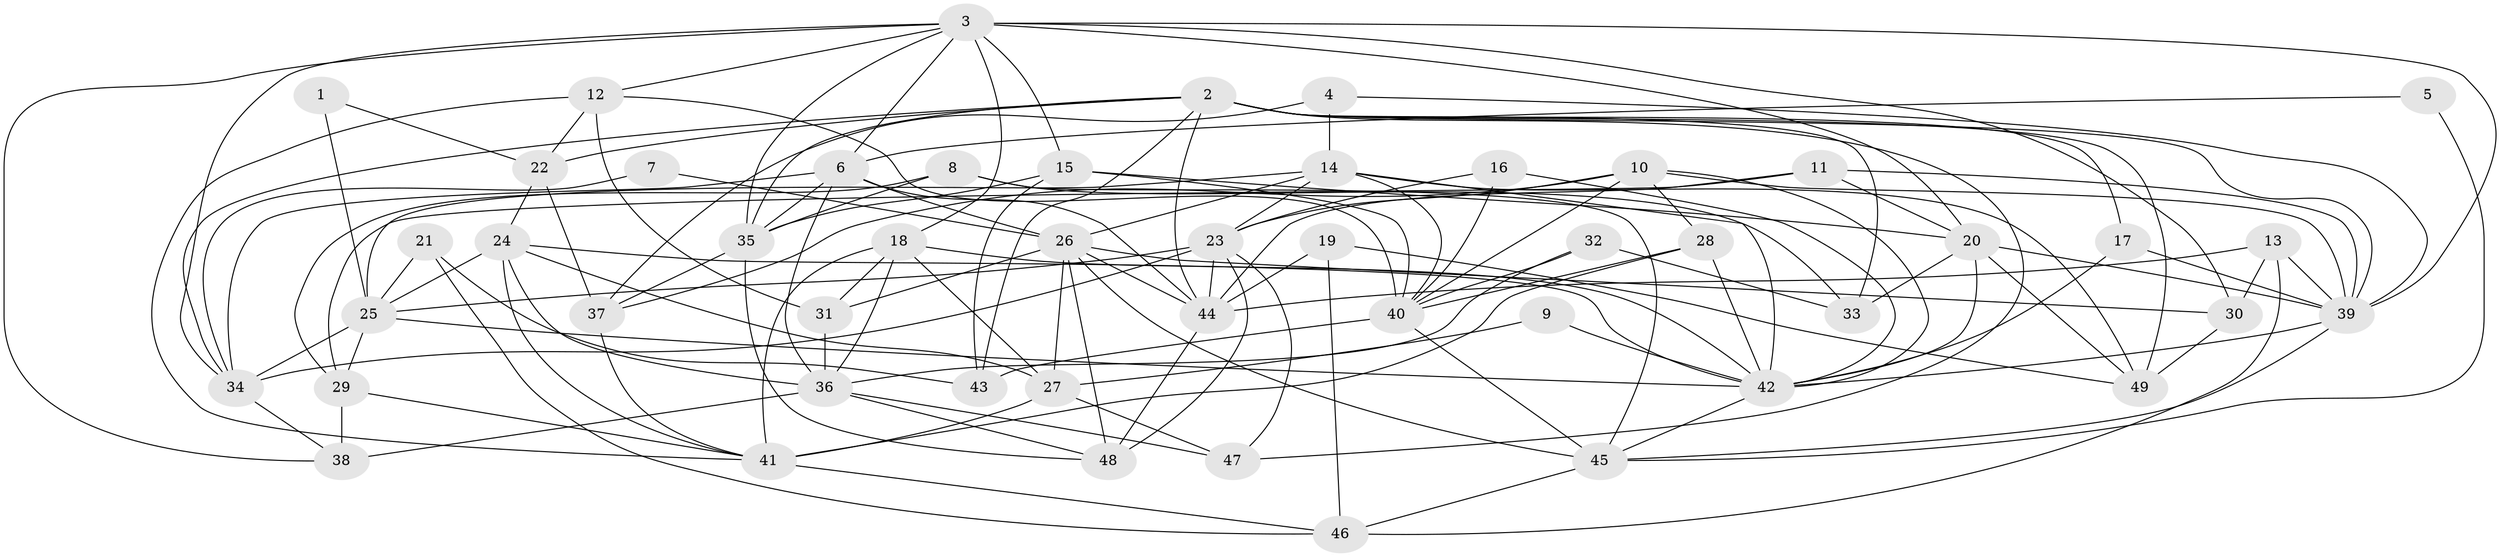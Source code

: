 // original degree distribution, {7: 0.030612244897959183, 3: 0.30612244897959184, 5: 0.21428571428571427, 2: 0.09183673469387756, 6: 0.030612244897959183, 8: 0.030612244897959183, 4: 0.29591836734693877}
// Generated by graph-tools (version 1.1) at 2025/26/03/09/25 03:26:10]
// undirected, 49 vertices, 136 edges
graph export_dot {
graph [start="1"]
  node [color=gray90,style=filled];
  1;
  2;
  3;
  4;
  5;
  6;
  7;
  8;
  9;
  10;
  11;
  12;
  13;
  14;
  15;
  16;
  17;
  18;
  19;
  20;
  21;
  22;
  23;
  24;
  25;
  26;
  27;
  28;
  29;
  30;
  31;
  32;
  33;
  34;
  35;
  36;
  37;
  38;
  39;
  40;
  41;
  42;
  43;
  44;
  45;
  46;
  47;
  48;
  49;
  1 -- 22 [weight=1.0];
  1 -- 25 [weight=1.0];
  2 -- 17 [weight=1.0];
  2 -- 22 [weight=1.0];
  2 -- 33 [weight=1.0];
  2 -- 34 [weight=1.0];
  2 -- 35 [weight=1.0];
  2 -- 39 [weight=1.0];
  2 -- 43 [weight=1.0];
  2 -- 44 [weight=1.0];
  2 -- 47 [weight=1.0];
  2 -- 49 [weight=1.0];
  3 -- 6 [weight=1.0];
  3 -- 12 [weight=1.0];
  3 -- 15 [weight=1.0];
  3 -- 18 [weight=1.0];
  3 -- 20 [weight=1.0];
  3 -- 30 [weight=1.0];
  3 -- 34 [weight=1.0];
  3 -- 35 [weight=1.0];
  3 -- 38 [weight=1.0];
  3 -- 39 [weight=1.0];
  4 -- 14 [weight=1.0];
  4 -- 37 [weight=1.0];
  4 -- 39 [weight=1.0];
  5 -- 6 [weight=1.0];
  5 -- 45 [weight=1.0];
  6 -- 26 [weight=1.0];
  6 -- 34 [weight=1.0];
  6 -- 35 [weight=1.0];
  6 -- 36 [weight=1.0];
  6 -- 44 [weight=1.0];
  7 -- 26 [weight=1.0];
  7 -- 34 [weight=1.0];
  8 -- 29 [weight=1.0];
  8 -- 33 [weight=1.0];
  8 -- 35 [weight=1.0];
  8 -- 45 [weight=1.0];
  9 -- 27 [weight=1.0];
  9 -- 42 [weight=1.0];
  10 -- 23 [weight=1.0];
  10 -- 28 [weight=1.0];
  10 -- 37 [weight=1.0];
  10 -- 39 [weight=1.0];
  10 -- 40 [weight=1.0];
  10 -- 42 [weight=1.0];
  11 -- 20 [weight=1.0];
  11 -- 29 [weight=1.0];
  11 -- 39 [weight=1.0];
  11 -- 44 [weight=1.0];
  12 -- 22 [weight=1.0];
  12 -- 31 [weight=1.0];
  12 -- 40 [weight=1.0];
  12 -- 41 [weight=1.0];
  13 -- 30 [weight=1.0];
  13 -- 39 [weight=1.0];
  13 -- 44 [weight=1.0];
  13 -- 46 [weight=1.0];
  14 -- 23 [weight=1.0];
  14 -- 25 [weight=1.0];
  14 -- 26 [weight=1.0];
  14 -- 40 [weight=1.0];
  14 -- 42 [weight=1.0];
  14 -- 49 [weight=1.0];
  15 -- 20 [weight=1.0];
  15 -- 35 [weight=1.0];
  15 -- 40 [weight=1.0];
  15 -- 43 [weight=1.0];
  16 -- 23 [weight=1.0];
  16 -- 40 [weight=1.0];
  16 -- 42 [weight=1.0];
  17 -- 39 [weight=1.0];
  17 -- 42 [weight=1.0];
  18 -- 27 [weight=1.0];
  18 -- 31 [weight=1.0];
  18 -- 36 [weight=1.0];
  18 -- 41 [weight=1.0];
  18 -- 42 [weight=1.0];
  19 -- 44 [weight=1.0];
  19 -- 46 [weight=2.0];
  19 -- 49 [weight=1.0];
  20 -- 33 [weight=1.0];
  20 -- 39 [weight=1.0];
  20 -- 42 [weight=1.0];
  20 -- 49 [weight=1.0];
  21 -- 25 [weight=1.0];
  21 -- 43 [weight=1.0];
  21 -- 46 [weight=1.0];
  22 -- 24 [weight=1.0];
  22 -- 37 [weight=1.0];
  23 -- 25 [weight=1.0];
  23 -- 34 [weight=1.0];
  23 -- 44 [weight=1.0];
  23 -- 47 [weight=1.0];
  23 -- 48 [weight=1.0];
  24 -- 25 [weight=1.0];
  24 -- 27 [weight=1.0];
  24 -- 36 [weight=1.0];
  24 -- 41 [weight=1.0];
  24 -- 42 [weight=1.0];
  25 -- 29 [weight=1.0];
  25 -- 34 [weight=1.0];
  25 -- 42 [weight=1.0];
  26 -- 27 [weight=1.0];
  26 -- 30 [weight=1.0];
  26 -- 31 [weight=1.0];
  26 -- 44 [weight=1.0];
  26 -- 45 [weight=1.0];
  26 -- 48 [weight=1.0];
  27 -- 41 [weight=1.0];
  27 -- 47 [weight=1.0];
  28 -- 40 [weight=3.0];
  28 -- 41 [weight=2.0];
  28 -- 42 [weight=1.0];
  29 -- 38 [weight=1.0];
  29 -- 41 [weight=1.0];
  30 -- 49 [weight=1.0];
  31 -- 36 [weight=1.0];
  32 -- 33 [weight=1.0];
  32 -- 36 [weight=1.0];
  32 -- 40 [weight=1.0];
  34 -- 38 [weight=1.0];
  35 -- 37 [weight=1.0];
  35 -- 48 [weight=1.0];
  36 -- 38 [weight=2.0];
  36 -- 47 [weight=1.0];
  36 -- 48 [weight=1.0];
  37 -- 41 [weight=1.0];
  39 -- 42 [weight=1.0];
  39 -- 45 [weight=1.0];
  40 -- 43 [weight=2.0];
  40 -- 45 [weight=2.0];
  41 -- 46 [weight=1.0];
  42 -- 45 [weight=1.0];
  44 -- 48 [weight=1.0];
  45 -- 46 [weight=1.0];
}
